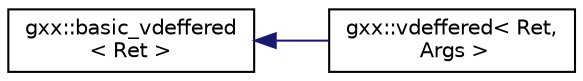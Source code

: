 digraph "Graphical Class Hierarchy"
{
  edge [fontname="Helvetica",fontsize="10",labelfontname="Helvetica",labelfontsize="10"];
  node [fontname="Helvetica",fontsize="10",shape=record];
  rankdir="LR";
  Node1 [label="gxx::basic_vdeffered\l\< Ret \>",height=0.2,width=0.4,color="black", fillcolor="white", style="filled",URL="$structgxx_1_1basic__vdeffered.html"];
  Node1 -> Node2 [dir="back",color="midnightblue",fontsize="10",style="solid",fontname="Helvetica"];
  Node2 [label="gxx::vdeffered\< Ret,\l Args \>",height=0.2,width=0.4,color="black", fillcolor="white", style="filled",URL="$classgxx_1_1vdeffered.html"];
}
